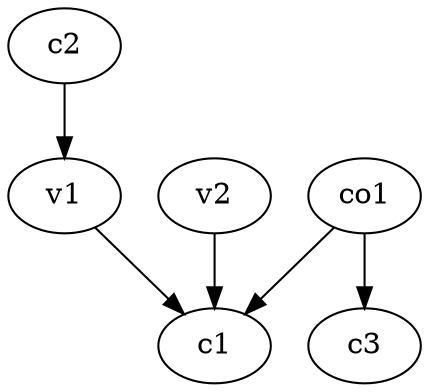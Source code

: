 strict digraph  {
c1;
c2;
c3;
v1;
v2;
co1;
c2 -> v1  [weight=1];
v1 -> c1  [weight=1];
v2 -> c1  [weight=1];
co1 -> c1  [weight=1];
co1 -> c3  [weight=1];
}
